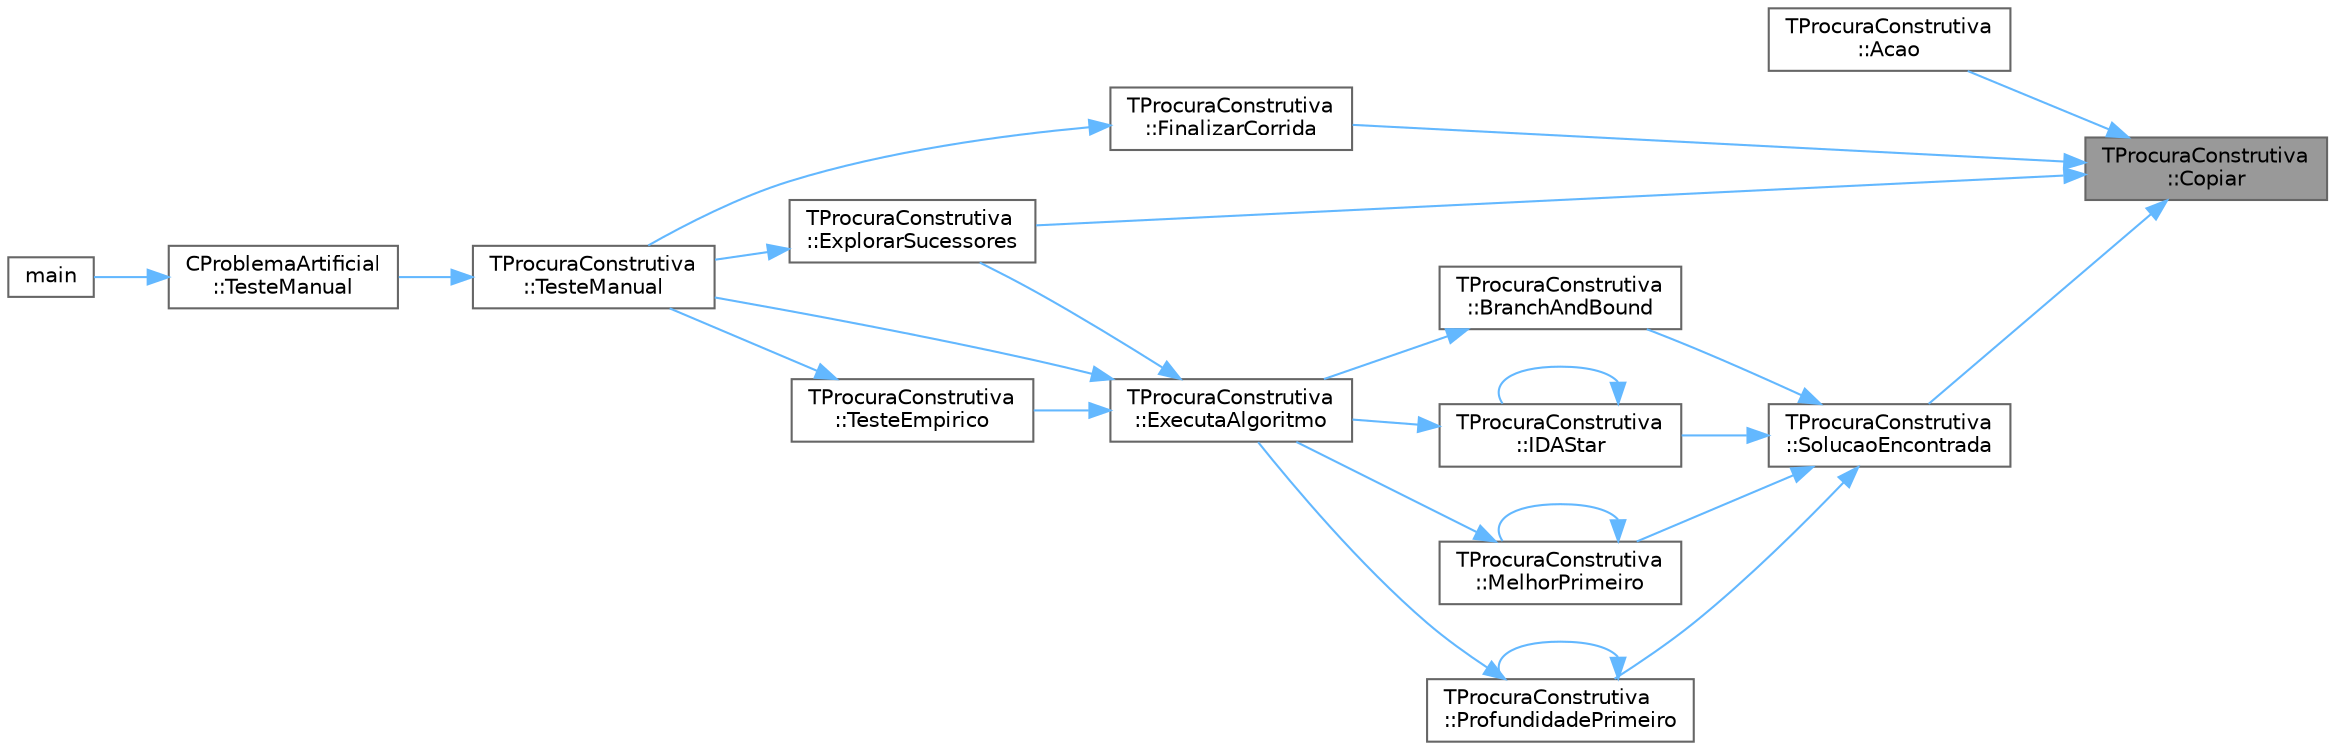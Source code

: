 digraph "TProcuraConstrutiva::Copiar"
{
 // LATEX_PDF_SIZE
  bgcolor="transparent";
  edge [fontname=Helvetica,fontsize=10,labelfontname=Helvetica,labelfontsize=10];
  node [fontname=Helvetica,fontsize=10,shape=box,height=0.2,width=0.4];
  rankdir="RL";
  Node1 [id="Node000001",label="TProcuraConstrutiva\l::Copiar",height=0.2,width=0.4,color="gray40", fillcolor="grey60", style="filled", fontcolor="black",tooltip="Fica com uma cópia do objecto."];
  Node1 -> Node2 [id="edge24_Node000001_Node000002",dir="back",color="steelblue1",style="solid",tooltip=" "];
  Node2 [id="Node000002",label="TProcuraConstrutiva\l::Acao",height=0.2,width=0.4,color="grey40", fillcolor="white", style="filled",URL="$group__RedefinicaoOpcional.html#gacccf4fbb52126ba19bfc456c0c6d5214",tooltip="Executa a ação (movimento, passo, jogada, lance, etc.) no estado atual."];
  Node1 -> Node3 [id="edge25_Node000001_Node000003",dir="back",color="steelblue1",style="solid",tooltip=" "];
  Node3 [id="Node000003",label="TProcuraConstrutiva\l::ExplorarSucessores",height=0.2,width=0.4,color="grey40", fillcolor="white", style="filled",URL="$classTProcuraConstrutiva.html#ab5639efca5e48b564a8bdd9ec23a8955",tooltip=" "];
  Node3 -> Node4 [id="edge26_Node000003_Node000004",dir="back",color="steelblue1",style="solid",tooltip=" "];
  Node4 [id="Node000004",label="TProcuraConstrutiva\l::TesteManual",height=0.2,width=0.4,color="grey40", fillcolor="white", style="filled",URL="$group__RedefinicaoMandatoria.html#ga843a501e25cbaff7eb51d8d29995be3a",tooltip="Inicializa a interação com o utilizador."];
  Node4 -> Node5 [id="edge27_Node000004_Node000005",dir="back",color="steelblue1",style="solid",tooltip=" "];
  Node5 [id="Node000005",label="CProblemaArtificial\l::TesteManual",height=0.2,width=0.4,color="grey40", fillcolor="white", style="filled",URL="$classCProblemaArtificial.html#abaad629eb538177261df40e1e27e92ed",tooltip="Inicializa a interação com o utilizador."];
  Node5 -> Node6 [id="edge28_Node000005_Node000006",dir="back",color="steelblue1",style="solid",tooltip=" "];
  Node6 [id="Node000006",label="main",height=0.2,width=0.4,color="grey40", fillcolor="white", style="filled",URL="$teste_8cpp.html#a0ddf1224851353fc92bfbff6f499fa97",tooltip=" "];
  Node1 -> Node7 [id="edge29_Node000001_Node000007",dir="back",color="steelblue1",style="solid",tooltip=" "];
  Node7 [id="Node000007",label="TProcuraConstrutiva\l::FinalizarCorrida",height=0.2,width=0.4,color="grey40", fillcolor="white", style="filled",URL="$classTProcuraConstrutiva.html#af2fbc46bcca99f48e42cdbc62eecc1fd",tooltip=" "];
  Node7 -> Node4 [id="edge30_Node000007_Node000004",dir="back",color="steelblue1",style="solid",tooltip=" "];
  Node1 -> Node8 [id="edge31_Node000001_Node000008",dir="back",color="steelblue1",style="solid",tooltip=" "];
  Node8 [id="Node000008",label="TProcuraConstrutiva\l::SolucaoEncontrada",height=0.2,width=0.4,color="grey40", fillcolor="white", style="filled",URL="$classTProcuraConstrutiva.html#a2f648df694a20e7fcb688c9979f763fd",tooltip=" "];
  Node8 -> Node9 [id="edge32_Node000008_Node000009",dir="back",color="steelblue1",style="solid",tooltip=" "];
  Node9 [id="Node000009",label="TProcuraConstrutiva\l::BranchAndBound",height=0.2,width=0.4,color="grey40", fillcolor="white", style="filled",URL="$group__ProcurasInformadas.html#gafe804dbf6cabda9e627500c2d4f8aafd",tooltip="Executa o algoritmo Branch-and-Bound, um algoritmo informado."];
  Node9 -> Node10 [id="edge33_Node000009_Node000010",dir="back",color="steelblue1",style="solid",tooltip=" "];
  Node10 [id="Node000010",label="TProcuraConstrutiva\l::ExecutaAlgoritmo",height=0.2,width=0.4,color="grey40", fillcolor="white", style="filled",URL="$group__RedefinicaoOpcional.html#gae52871eb18c8ae656a2174acf43b3bb3",tooltip="Executa o algoritmo com os parametros atuais."];
  Node10 -> Node3 [id="edge34_Node000010_Node000003",dir="back",color="steelblue1",style="solid",tooltip=" "];
  Node10 -> Node11 [id="edge35_Node000010_Node000011",dir="back",color="steelblue1",style="solid",tooltip=" "];
  Node11 [id="Node000011",label="TProcuraConstrutiva\l::TesteEmpirico",height=0.2,width=0.4,color="grey40", fillcolor="white", style="filled",URL="$group__RedefinicaoOpcional.html#gab2fca28035f165ce7c1d40acbfc8c971",tooltip="Executa testes empíricos, em todas as configurações guardadas, nas instâncias selecionadas."];
  Node11 -> Node4 [id="edge36_Node000011_Node000004",dir="back",color="steelblue1",style="solid",tooltip=" "];
  Node10 -> Node4 [id="edge37_Node000010_Node000004",dir="back",color="steelblue1",style="solid",tooltip=" "];
  Node8 -> Node12 [id="edge38_Node000008_Node000012",dir="back",color="steelblue1",style="solid",tooltip=" "];
  Node12 [id="Node000012",label="TProcuraConstrutiva\l::IDAStar",height=0.2,width=0.4,color="grey40", fillcolor="white", style="filled",URL="$group__ProcurasInformadas.html#gae77f9608e7988052377d7025bee7c4e8",tooltip="Executa a procura IDA*, algoritmo informado."];
  Node12 -> Node10 [id="edge39_Node000012_Node000010",dir="back",color="steelblue1",style="solid",tooltip=" "];
  Node12 -> Node12 [id="edge40_Node000012_Node000012",dir="back",color="steelblue1",style="solid",tooltip=" "];
  Node8 -> Node13 [id="edge41_Node000008_Node000013",dir="back",color="steelblue1",style="solid",tooltip=" "];
  Node13 [id="Node000013",label="TProcuraConstrutiva\l::MelhorPrimeiro",height=0.2,width=0.4,color="grey40", fillcolor="white", style="filled",URL="$group__ProcurasInformadas.html#gaebb84182343041bc276e4ceceb4b13aa",tooltip="Executa a procura melhor primeiro, algoritmo informado."];
  Node13 -> Node10 [id="edge42_Node000013_Node000010",dir="back",color="steelblue1",style="solid",tooltip=" "];
  Node13 -> Node13 [id="edge43_Node000013_Node000013",dir="back",color="steelblue1",style="solid",tooltip=" "];
  Node8 -> Node14 [id="edge44_Node000008_Node000014",dir="back",color="steelblue1",style="solid",tooltip=" "];
  Node14 [id="Node000014",label="TProcuraConstrutiva\l::ProfundidadePrimeiro",height=0.2,width=0.4,color="grey40", fillcolor="white", style="filled",URL="$group__ProcurasCegas.html#gaf00d9776f6b25d56138efb6725b86228",tooltip="Executa a procura em profundidade primeiro, algoritmo cego."];
  Node14 -> Node10 [id="edge45_Node000014_Node000010",dir="back",color="steelblue1",style="solid",tooltip=" "];
  Node14 -> Node14 [id="edge46_Node000014_Node000014",dir="back",color="steelblue1",style="solid",tooltip=" "];
}
